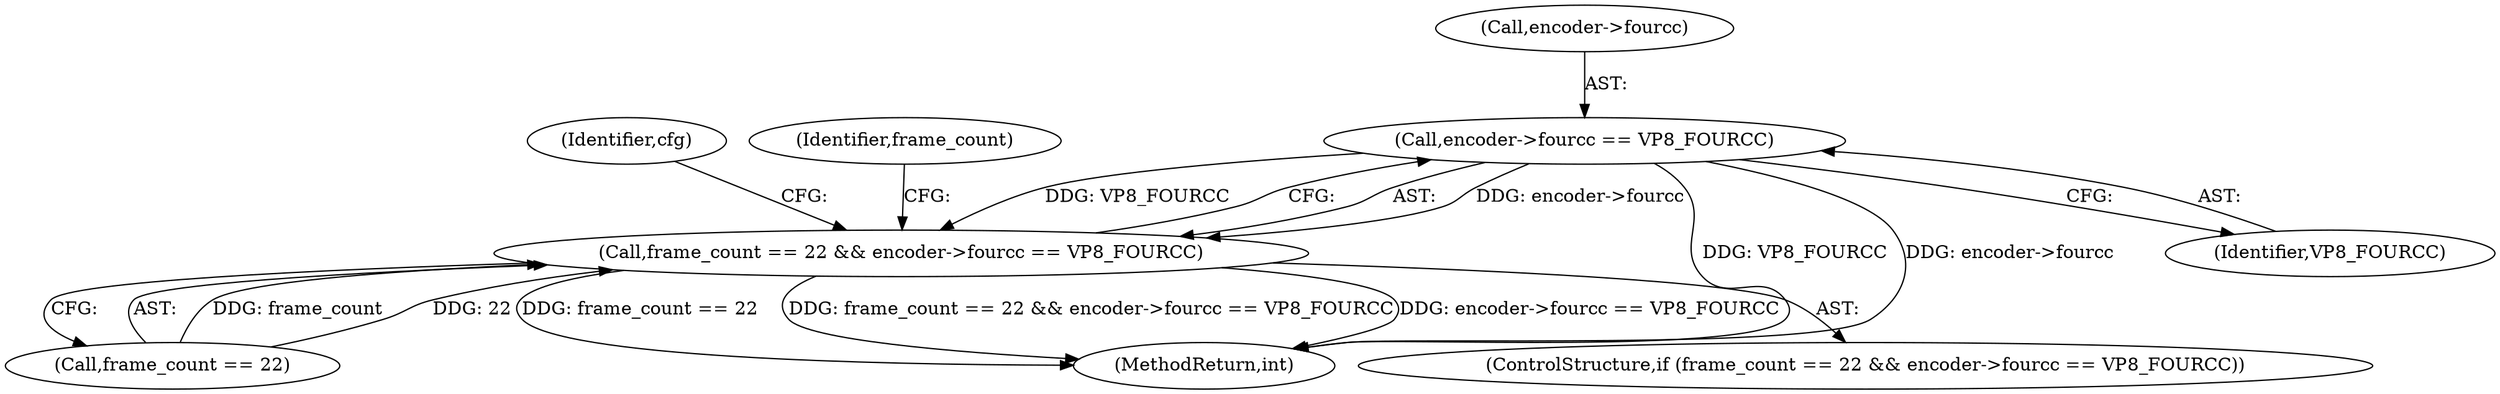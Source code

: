 digraph "0_Android_5a9753fca56f0eeb9f61e342b2fccffc364f9426_7@pointer" {
"1000391" [label="(Call,encoder->fourcc == VP8_FOURCC)"];
"1000387" [label="(Call,frame_count == 22 && encoder->fourcc == VP8_FOURCC)"];
"1000392" [label="(Call,encoder->fourcc)"];
"1000395" [label="(Identifier,VP8_FOURCC)"];
"1000391" [label="(Call,encoder->fourcc == VP8_FOURCC)"];
"1000388" [label="(Call,frame_count == 22)"];
"1000460" [label="(MethodReturn,int)"];
"1000387" [label="(Call,frame_count == 22 && encoder->fourcc == VP8_FOURCC)"];
"1000399" [label="(Identifier,cfg)"];
"1000405" [label="(Identifier,frame_count)"];
"1000386" [label="(ControlStructure,if (frame_count == 22 && encoder->fourcc == VP8_FOURCC))"];
"1000391" -> "1000387"  [label="AST: "];
"1000391" -> "1000395"  [label="CFG: "];
"1000392" -> "1000391"  [label="AST: "];
"1000395" -> "1000391"  [label="AST: "];
"1000387" -> "1000391"  [label="CFG: "];
"1000391" -> "1000460"  [label="DDG: encoder->fourcc"];
"1000391" -> "1000460"  [label="DDG: VP8_FOURCC"];
"1000391" -> "1000387"  [label="DDG: encoder->fourcc"];
"1000391" -> "1000387"  [label="DDG: VP8_FOURCC"];
"1000387" -> "1000386"  [label="AST: "];
"1000387" -> "1000388"  [label="CFG: "];
"1000388" -> "1000387"  [label="AST: "];
"1000399" -> "1000387"  [label="CFG: "];
"1000405" -> "1000387"  [label="CFG: "];
"1000387" -> "1000460"  [label="DDG: frame_count == 22"];
"1000387" -> "1000460"  [label="DDG: frame_count == 22 && encoder->fourcc == VP8_FOURCC"];
"1000387" -> "1000460"  [label="DDG: encoder->fourcc == VP8_FOURCC"];
"1000388" -> "1000387"  [label="DDG: frame_count"];
"1000388" -> "1000387"  [label="DDG: 22"];
}
